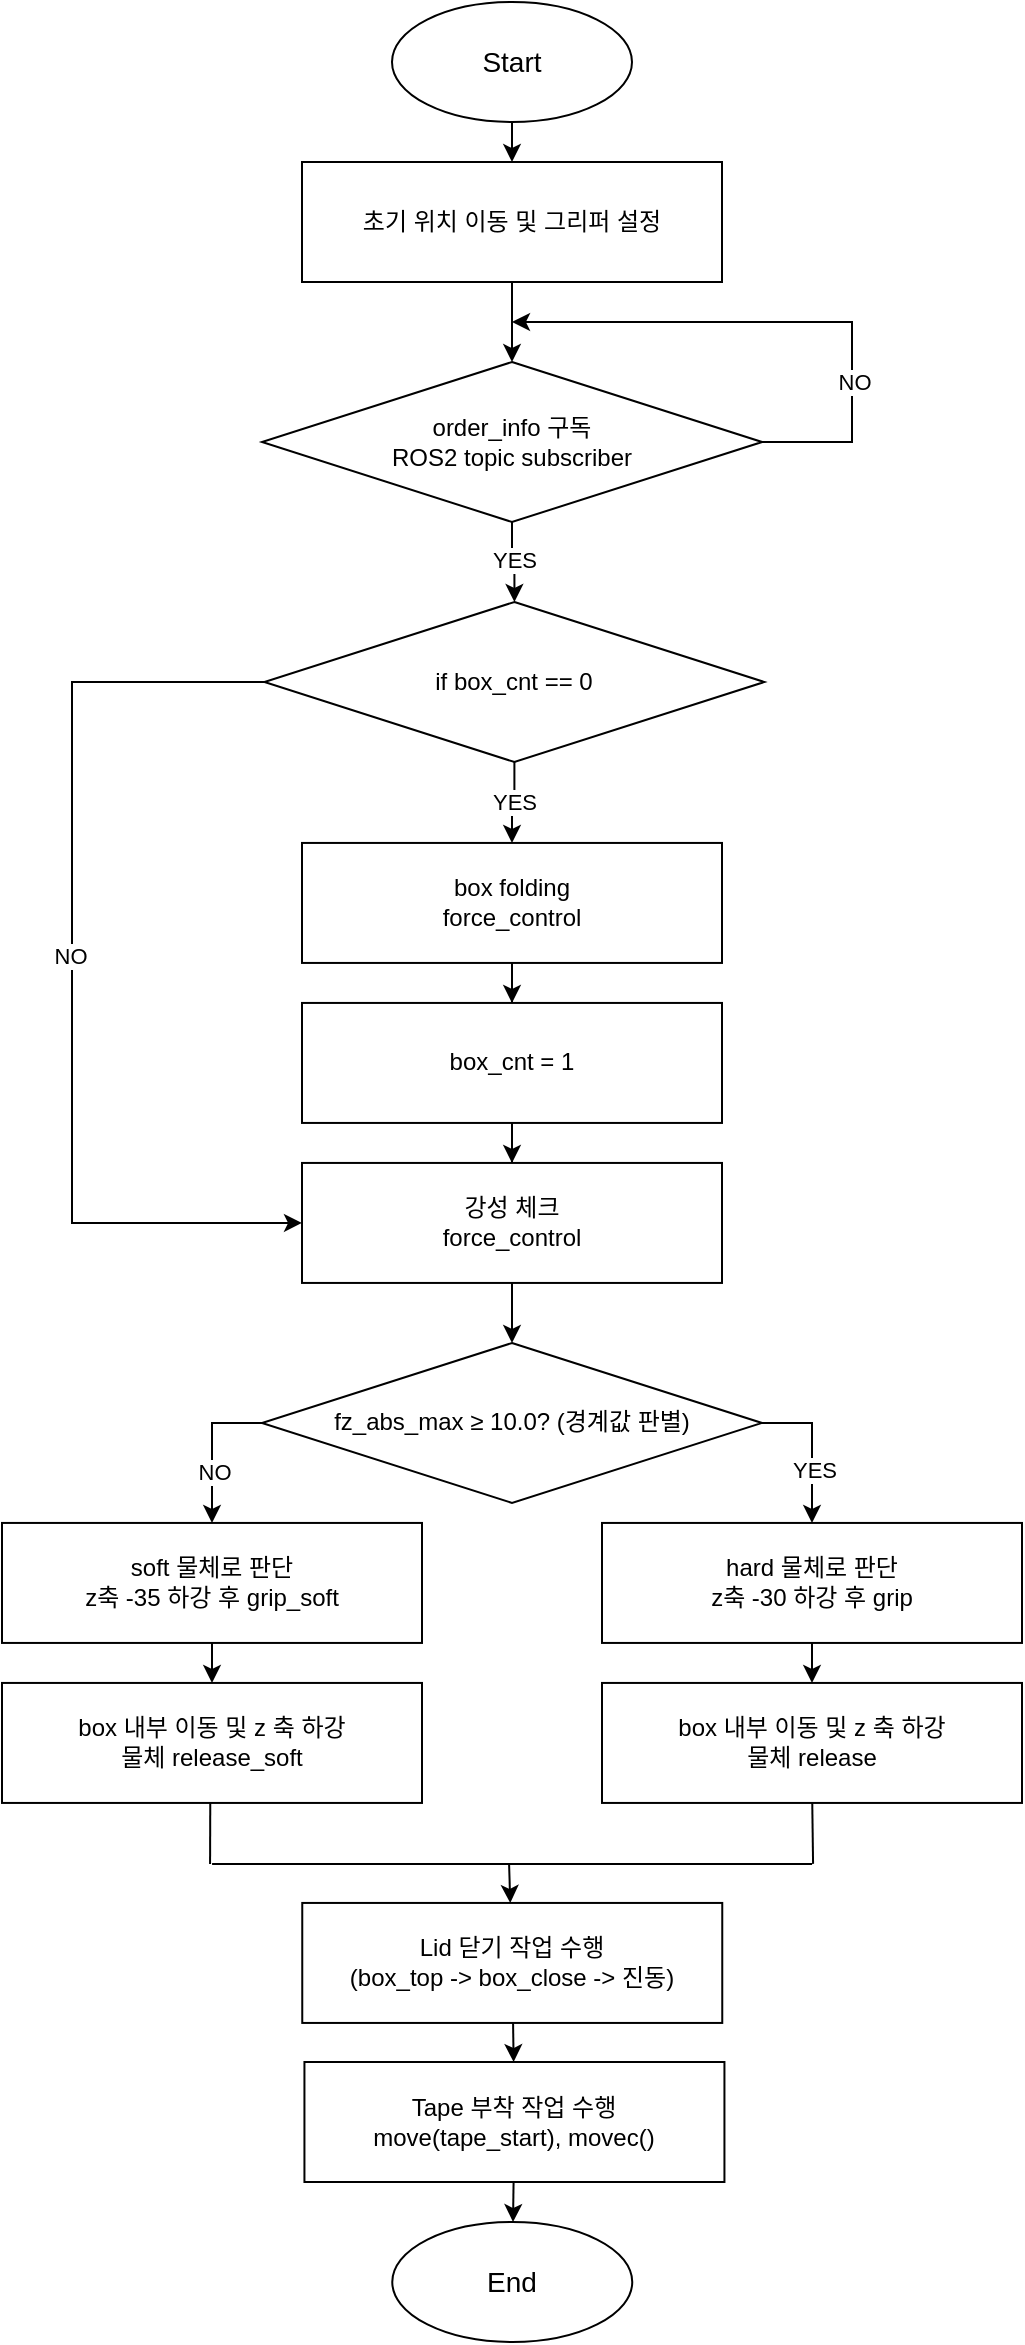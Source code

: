 <mxfile version="28.0.7">
  <diagram name="Page-1" id="hjvvxlk014iNPVyuemrw">
    <mxGraphModel dx="1283" dy="667" grid="1" gridSize="10" guides="1" tooltips="1" connect="1" arrows="1" fold="1" page="1" pageScale="1" pageWidth="850" pageHeight="1100" math="0" shadow="0">
      <root>
        <mxCell id="0" />
        <mxCell id="1" parent="0" />
        <mxCell id="up4mcVxyWvfQQLEX_1xD-1" value="" style="edgeStyle=none;html=1;" edge="1" parent="1" source="up4mcVxyWvfQQLEX_1xD-2" target="up4mcVxyWvfQQLEX_1xD-4">
          <mxGeometry relative="1" as="geometry" />
        </mxCell>
        <mxCell id="up4mcVxyWvfQQLEX_1xD-2" value="&lt;font style=&quot;font-size: 14px;&quot;&gt;Start&lt;/font&gt;" style="ellipse;whiteSpace=wrap;html=1;" vertex="1" parent="1">
          <mxGeometry x="350" y="30" width="120" height="60" as="geometry" />
        </mxCell>
        <mxCell id="up4mcVxyWvfQQLEX_1xD-34" style="edgeStyle=orthogonalEdgeStyle;rounded=0;orthogonalLoop=1;jettySize=auto;html=1;entryX=0.5;entryY=0;entryDx=0;entryDy=0;" edge="1" parent="1" source="up4mcVxyWvfQQLEX_1xD-4" target="up4mcVxyWvfQQLEX_1xD-32">
          <mxGeometry relative="1" as="geometry" />
        </mxCell>
        <mxCell id="up4mcVxyWvfQQLEX_1xD-4" value="초기 위치 이동 및 그리퍼 설정" style="rounded=0;whiteSpace=wrap;html=1;" vertex="1" parent="1">
          <mxGeometry x="305" y="110" width="210" height="60" as="geometry" />
        </mxCell>
        <mxCell id="up4mcVxyWvfQQLEX_1xD-44" style="edgeStyle=orthogonalEdgeStyle;rounded=0;orthogonalLoop=1;jettySize=auto;html=1;entryX=0.5;entryY=0;entryDx=0;entryDy=0;" edge="1" parent="1" source="up4mcVxyWvfQQLEX_1xD-6" target="up4mcVxyWvfQQLEX_1xD-43">
          <mxGeometry relative="1" as="geometry" />
        </mxCell>
        <mxCell id="up4mcVxyWvfQQLEX_1xD-6" value="&lt;div&gt;box folding&lt;/div&gt;force_control" style="rounded=0;whiteSpace=wrap;html=1;" vertex="1" parent="1">
          <mxGeometry x="305" y="450.47" width="210" height="60" as="geometry" />
        </mxCell>
        <mxCell id="up4mcVxyWvfQQLEX_1xD-47" style="edgeStyle=orthogonalEdgeStyle;rounded=0;orthogonalLoop=1;jettySize=auto;html=1;entryX=0.5;entryY=0;entryDx=0;entryDy=0;" edge="1" parent="1" source="up4mcVxyWvfQQLEX_1xD-11" target="up4mcVxyWvfQQLEX_1xD-15">
          <mxGeometry relative="1" as="geometry">
            <Array as="points">
              <mxPoint x="260" y="740.47" />
            </Array>
          </mxGeometry>
        </mxCell>
        <mxCell id="up4mcVxyWvfQQLEX_1xD-51" value="NO" style="edgeLabel;html=1;align=center;verticalAlign=middle;resizable=0;points=[];" vertex="1" connectable="0" parent="up4mcVxyWvfQQLEX_1xD-47">
          <mxGeometry x="0.306" y="1" relative="1" as="geometry">
            <mxPoint as="offset" />
          </mxGeometry>
        </mxCell>
        <mxCell id="up4mcVxyWvfQQLEX_1xD-48" style="edgeStyle=orthogonalEdgeStyle;rounded=0;orthogonalLoop=1;jettySize=auto;html=1;entryX=0.5;entryY=0;entryDx=0;entryDy=0;" edge="1" parent="1" source="up4mcVxyWvfQQLEX_1xD-11" target="up4mcVxyWvfQQLEX_1xD-13">
          <mxGeometry relative="1" as="geometry">
            <Array as="points">
              <mxPoint x="560" y="740.47" />
            </Array>
          </mxGeometry>
        </mxCell>
        <mxCell id="up4mcVxyWvfQQLEX_1xD-52" value="YES" style="edgeLabel;html=1;align=center;verticalAlign=middle;resizable=0;points=[];" vertex="1" connectable="0" parent="up4mcVxyWvfQQLEX_1xD-48">
          <mxGeometry x="0.295" y="1" relative="1" as="geometry">
            <mxPoint as="offset" />
          </mxGeometry>
        </mxCell>
        <mxCell id="up4mcVxyWvfQQLEX_1xD-11" value="fz_abs_max ≥ 10.0? (경계값 판별)" style="rhombus;whiteSpace=wrap;html=1;" vertex="1" parent="1">
          <mxGeometry x="285" y="700.47" width="250" height="80" as="geometry" />
        </mxCell>
        <mxCell id="up4mcVxyWvfQQLEX_1xD-12" value="" style="edgeStyle=none;html=1;" edge="1" parent="1" source="up4mcVxyWvfQQLEX_1xD-13" target="up4mcVxyWvfQQLEX_1xD-16">
          <mxGeometry relative="1" as="geometry" />
        </mxCell>
        <mxCell id="up4mcVxyWvfQQLEX_1xD-13" value="hard 물체로 판단&lt;div&gt;z축 -30 하강 후 grip&lt;/div&gt;" style="rounded=0;whiteSpace=wrap;html=1;" vertex="1" parent="1">
          <mxGeometry x="455" y="790.47" width="210" height="60" as="geometry" />
        </mxCell>
        <mxCell id="up4mcVxyWvfQQLEX_1xD-14" value="" style="edgeStyle=none;html=1;" edge="1" parent="1" source="up4mcVxyWvfQQLEX_1xD-15" target="up4mcVxyWvfQQLEX_1xD-17">
          <mxGeometry relative="1" as="geometry" />
        </mxCell>
        <mxCell id="up4mcVxyWvfQQLEX_1xD-15" value="soft 물체로 판단&lt;div&gt;z축 -35 하강 후 grip_soft&lt;/div&gt;" style="rounded=0;whiteSpace=wrap;html=1;" vertex="1" parent="1">
          <mxGeometry x="155" y="790.47" width="210" height="60" as="geometry" />
        </mxCell>
        <mxCell id="up4mcVxyWvfQQLEX_1xD-16" value="box 내부 이동 및 z 축 하강&lt;div&gt;물체 release&lt;/div&gt;" style="rounded=0;whiteSpace=wrap;html=1;" vertex="1" parent="1">
          <mxGeometry x="455" y="870.47" width="210" height="60" as="geometry" />
        </mxCell>
        <mxCell id="up4mcVxyWvfQQLEX_1xD-17" value="&lt;div&gt;box 내부 이동 및 z 축 하강&lt;/div&gt;&lt;div&gt;물체 release_soft&lt;/div&gt;" style="rounded=0;whiteSpace=wrap;html=1;" vertex="1" parent="1">
          <mxGeometry x="155" y="870.47" width="210" height="60" as="geometry" />
        </mxCell>
        <mxCell id="up4mcVxyWvfQQLEX_1xD-18" value="" style="edgeStyle=none;html=1;" edge="1" parent="1" source="up4mcVxyWvfQQLEX_1xD-19" target="up4mcVxyWvfQQLEX_1xD-21">
          <mxGeometry relative="1" as="geometry" />
        </mxCell>
        <mxCell id="up4mcVxyWvfQQLEX_1xD-19" value="Lid 닫기 작업 수행&lt;div&gt;(box_top -&amp;gt; box_close -&amp;gt; 진동)&lt;/div&gt;" style="rounded=0;whiteSpace=wrap;html=1;" vertex="1" parent="1">
          <mxGeometry x="305.13" y="980.47" width="210" height="60" as="geometry" />
        </mxCell>
        <mxCell id="up4mcVxyWvfQQLEX_1xD-20" value="" style="edgeStyle=none;html=1;" edge="1" parent="1" source="up4mcVxyWvfQQLEX_1xD-21" target="up4mcVxyWvfQQLEX_1xD-22">
          <mxGeometry relative="1" as="geometry" />
        </mxCell>
        <mxCell id="up4mcVxyWvfQQLEX_1xD-21" value="Tape 부착 작업 수행&lt;div&gt;move(tape_start), movec()&lt;/div&gt;" style="rounded=0;whiteSpace=wrap;html=1;" vertex="1" parent="1">
          <mxGeometry x="306.22" y="1060" width="210" height="60" as="geometry" />
        </mxCell>
        <mxCell id="up4mcVxyWvfQQLEX_1xD-22" value="&lt;span style=&quot;font-size: 14px;&quot;&gt;End&lt;/span&gt;" style="ellipse;whiteSpace=wrap;html=1;" vertex="1" parent="1">
          <mxGeometry x="350.13" y="1140" width="120" height="60" as="geometry" />
        </mxCell>
        <mxCell id="up4mcVxyWvfQQLEX_1xD-27" value="" style="endArrow=none;html=1;" edge="1" parent="1">
          <mxGeometry width="50" height="50" relative="1" as="geometry">
            <mxPoint x="259.04" y="960.94" as="sourcePoint" />
            <mxPoint x="259.13" y="930.47" as="targetPoint" />
          </mxGeometry>
        </mxCell>
        <mxCell id="up4mcVxyWvfQQLEX_1xD-28" value="" style="endArrow=none;html=1;" edge="1" parent="1">
          <mxGeometry width="50" height="50" relative="1" as="geometry">
            <mxPoint x="560.54" y="960.94" as="sourcePoint" />
            <mxPoint x="560.13" y="930.47" as="targetPoint" />
          </mxGeometry>
        </mxCell>
        <mxCell id="up4mcVxyWvfQQLEX_1xD-29" value="" style="endArrow=none;html=1;" edge="1" parent="1">
          <mxGeometry width="50" height="50" relative="1" as="geometry">
            <mxPoint x="260.04" y="960.94" as="sourcePoint" />
            <mxPoint x="560.04" y="960.94" as="targetPoint" />
          </mxGeometry>
        </mxCell>
        <mxCell id="up4mcVxyWvfQQLEX_1xD-30" value="" style="edgeStyle=none;html=1;" edge="1" parent="1">
          <mxGeometry relative="1" as="geometry">
            <mxPoint x="408.54" y="960.94" as="sourcePoint" />
            <mxPoint x="409.13" y="980.47" as="targetPoint" />
          </mxGeometry>
        </mxCell>
        <mxCell id="up4mcVxyWvfQQLEX_1xD-37" style="edgeStyle=orthogonalEdgeStyle;rounded=0;orthogonalLoop=1;jettySize=auto;html=1;entryX=0.5;entryY=0;entryDx=0;entryDy=0;exitX=0.5;exitY=1;exitDx=0;exitDy=0;" edge="1" parent="1" source="up4mcVxyWvfQQLEX_1xD-32" target="up4mcVxyWvfQQLEX_1xD-36">
          <mxGeometry relative="1" as="geometry">
            <mxPoint x="410" y="300.0" as="sourcePoint" />
          </mxGeometry>
        </mxCell>
        <mxCell id="up4mcVxyWvfQQLEX_1xD-53" value="YES" style="edgeLabel;html=1;align=center;verticalAlign=middle;resizable=0;points=[];" vertex="1" connectable="0" parent="up4mcVxyWvfQQLEX_1xD-37">
          <mxGeometry x="-0.078" y="1" relative="1" as="geometry">
            <mxPoint as="offset" />
          </mxGeometry>
        </mxCell>
        <mxCell id="up4mcVxyWvfQQLEX_1xD-54" style="edgeStyle=orthogonalEdgeStyle;rounded=0;orthogonalLoop=1;jettySize=auto;html=1;" edge="1" parent="1" source="up4mcVxyWvfQQLEX_1xD-32">
          <mxGeometry relative="1" as="geometry">
            <mxPoint x="410" y="190" as="targetPoint" />
            <Array as="points">
              <mxPoint x="580" y="250" />
              <mxPoint x="580" y="190" />
              <mxPoint x="410" y="190" />
            </Array>
          </mxGeometry>
        </mxCell>
        <mxCell id="up4mcVxyWvfQQLEX_1xD-55" value="NO" style="edgeLabel;html=1;align=center;verticalAlign=middle;resizable=0;points=[];" vertex="1" connectable="0" parent="up4mcVxyWvfQQLEX_1xD-54">
          <mxGeometry x="-0.455" y="-1" relative="1" as="geometry">
            <mxPoint as="offset" />
          </mxGeometry>
        </mxCell>
        <mxCell id="up4mcVxyWvfQQLEX_1xD-32" value="&lt;div&gt;order_info 구독&lt;/div&gt;ROS2 topic subscriber" style="rhombus;whiteSpace=wrap;html=1;" vertex="1" parent="1">
          <mxGeometry x="285" y="210" width="250" height="80" as="geometry" />
        </mxCell>
        <mxCell id="up4mcVxyWvfQQLEX_1xD-38" style="edgeStyle=orthogonalEdgeStyle;rounded=0;orthogonalLoop=1;jettySize=auto;html=1;entryX=0.5;entryY=0;entryDx=0;entryDy=0;" edge="1" parent="1" source="up4mcVxyWvfQQLEX_1xD-36" target="up4mcVxyWvfQQLEX_1xD-6">
          <mxGeometry relative="1" as="geometry" />
        </mxCell>
        <mxCell id="up4mcVxyWvfQQLEX_1xD-50" value="YES" style="edgeLabel;html=1;align=center;verticalAlign=middle;resizable=0;points=[];" vertex="1" connectable="0" parent="up4mcVxyWvfQQLEX_1xD-38">
          <mxGeometry x="0.009" y="-1" relative="1" as="geometry">
            <mxPoint as="offset" />
          </mxGeometry>
        </mxCell>
        <mxCell id="up4mcVxyWvfQQLEX_1xD-40" style="edgeStyle=orthogonalEdgeStyle;rounded=0;orthogonalLoop=1;jettySize=auto;html=1;entryX=0;entryY=0.5;entryDx=0;entryDy=0;" edge="1" parent="1" source="up4mcVxyWvfQQLEX_1xD-36" target="up4mcVxyWvfQQLEX_1xD-39">
          <mxGeometry relative="1" as="geometry">
            <Array as="points">
              <mxPoint x="190" y="370" />
              <mxPoint x="190" y="641" />
            </Array>
          </mxGeometry>
        </mxCell>
        <mxCell id="up4mcVxyWvfQQLEX_1xD-49" value="NO" style="edgeLabel;html=1;align=center;verticalAlign=middle;resizable=0;points=[];" vertex="1" connectable="0" parent="up4mcVxyWvfQQLEX_1xD-40">
          <mxGeometry x="-0.035" y="-1" relative="1" as="geometry">
            <mxPoint as="offset" />
          </mxGeometry>
        </mxCell>
        <mxCell id="up4mcVxyWvfQQLEX_1xD-36" value="if box_cnt == 0" style="rhombus;whiteSpace=wrap;html=1;" vertex="1" parent="1">
          <mxGeometry x="286.22" y="330" width="250" height="80" as="geometry" />
        </mxCell>
        <mxCell id="up4mcVxyWvfQQLEX_1xD-42" style="edgeStyle=orthogonalEdgeStyle;rounded=0;orthogonalLoop=1;jettySize=auto;html=1;entryX=0.5;entryY=0;entryDx=0;entryDy=0;" edge="1" parent="1" source="up4mcVxyWvfQQLEX_1xD-39" target="up4mcVxyWvfQQLEX_1xD-11">
          <mxGeometry relative="1" as="geometry" />
        </mxCell>
        <mxCell id="up4mcVxyWvfQQLEX_1xD-39" value="&lt;div&gt;강성 체크&lt;/div&gt;force_control" style="rounded=0;whiteSpace=wrap;html=1;" vertex="1" parent="1">
          <mxGeometry x="305" y="610.47" width="210" height="60" as="geometry" />
        </mxCell>
        <mxCell id="up4mcVxyWvfQQLEX_1xD-45" style="edgeStyle=orthogonalEdgeStyle;rounded=0;orthogonalLoop=1;jettySize=auto;html=1;" edge="1" parent="1" source="up4mcVxyWvfQQLEX_1xD-43" target="up4mcVxyWvfQQLEX_1xD-39">
          <mxGeometry relative="1" as="geometry" />
        </mxCell>
        <mxCell id="up4mcVxyWvfQQLEX_1xD-43" value="box_cnt = 1" style="rounded=0;whiteSpace=wrap;html=1;" vertex="1" parent="1">
          <mxGeometry x="305" y="530.47" width="210" height="60" as="geometry" />
        </mxCell>
      </root>
    </mxGraphModel>
  </diagram>
</mxfile>
